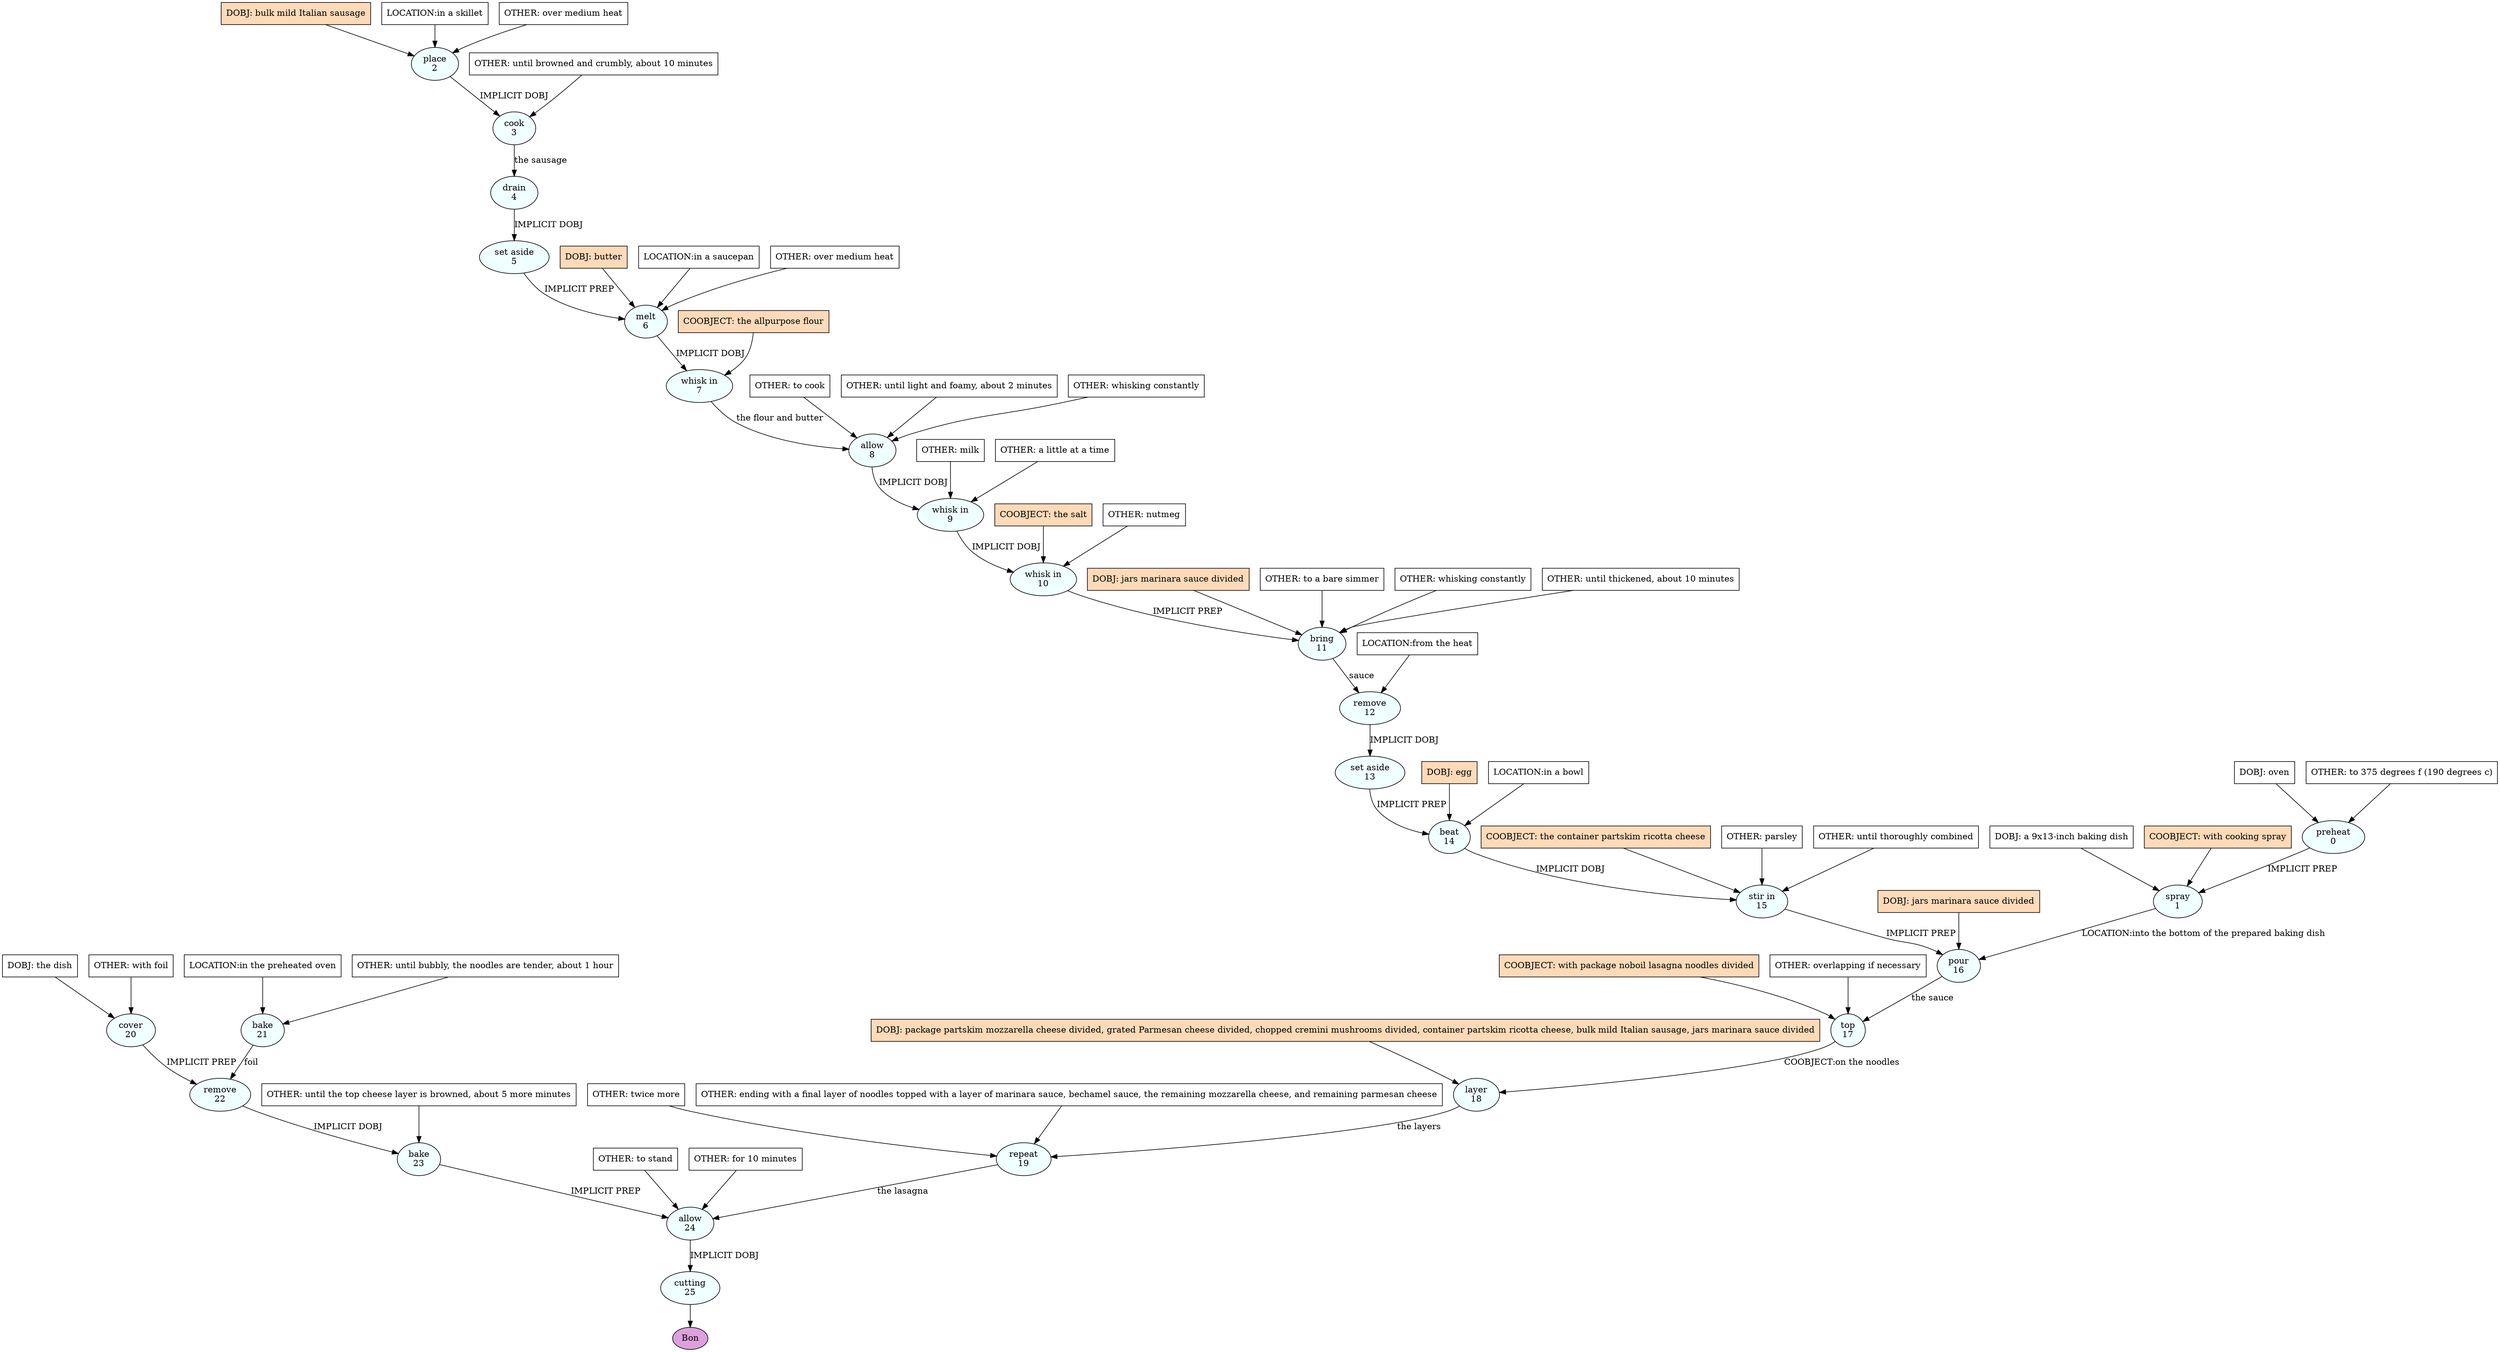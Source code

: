 digraph recipe {
E0[label="preheat
0", shape=oval, style=filled, fillcolor=azure]
E1[label="spray
1", shape=oval, style=filled, fillcolor=azure]
E2[label="place
2", shape=oval, style=filled, fillcolor=azure]
E3[label="cook
3", shape=oval, style=filled, fillcolor=azure]
E4[label="drain
4", shape=oval, style=filled, fillcolor=azure]
E5[label="set aside
5", shape=oval, style=filled, fillcolor=azure]
E6[label="melt
6", shape=oval, style=filled, fillcolor=azure]
E7[label="whisk in
7", shape=oval, style=filled, fillcolor=azure]
E8[label="allow
8", shape=oval, style=filled, fillcolor=azure]
E9[label="whisk in
9", shape=oval, style=filled, fillcolor=azure]
E10[label="whisk in
10", shape=oval, style=filled, fillcolor=azure]
E11[label="bring
11", shape=oval, style=filled, fillcolor=azure]
E12[label="remove
12", shape=oval, style=filled, fillcolor=azure]
E13[label="set aside
13", shape=oval, style=filled, fillcolor=azure]
E14[label="beat
14", shape=oval, style=filled, fillcolor=azure]
E15[label="stir in
15", shape=oval, style=filled, fillcolor=azure]
E16[label="pour
16", shape=oval, style=filled, fillcolor=azure]
E17[label="top
17", shape=oval, style=filled, fillcolor=azure]
E18[label="layer
18", shape=oval, style=filled, fillcolor=azure]
E19[label="repeat
19", shape=oval, style=filled, fillcolor=azure]
E20[label="cover
20", shape=oval, style=filled, fillcolor=azure]
E21[label="bake
21", shape=oval, style=filled, fillcolor=azure]
E22[label="remove
22", shape=oval, style=filled, fillcolor=azure]
E23[label="bake
23", shape=oval, style=filled, fillcolor=azure]
E24[label="allow
24", shape=oval, style=filled, fillcolor=azure]
E25[label="cutting
25", shape=oval, style=filled, fillcolor=azure]
D20[label="DOBJ: the dish", shape=box, style=filled, fillcolor=white]
D20 -> E20
O20_0[label="OTHER: with foil", shape=box, style=filled, fillcolor=white]
O20_0 -> E20
D0[label="DOBJ: oven", shape=box, style=filled, fillcolor=white]
D0 -> E0
O0_0[label="OTHER: to 375 degrees f (190 degrees c)", shape=box, style=filled, fillcolor=white]
O0_0 -> E0
D2[label="DOBJ: bulk mild Italian sausage", shape=box, style=filled, fillcolor=peachpuff]
D2 -> E2
P2_0[label="LOCATION:in a skillet", shape=box, style=filled, fillcolor=white]
P2_0 -> E2
O2_0[label="OTHER: over medium heat", shape=box, style=filled, fillcolor=white]
O2_0 -> E2
P21_0[label="LOCATION:in the preheated oven", shape=box, style=filled, fillcolor=white]
P21_0 -> E21
O21_0[label="OTHER: until bubbly, the noodles are tender, about 1 hour", shape=box, style=filled, fillcolor=white]
O21_0 -> E21
D1_0[label="DOBJ: a 9x13-inch baking dish", shape=box, style=filled, fillcolor=white]
D1_0 -> E1
E0 -> E1 [label="IMPLICIT PREP"]
P1_1_ing[label="COOBJECT: with cooking spray", shape=box, style=filled, fillcolor=peachpuff]
P1_1_ing -> E1
E2 -> E3 [label="IMPLICIT DOBJ"]
O3_0_0[label="OTHER: until browned and crumbly, about 10 minutes", shape=box, style=filled, fillcolor=white]
O3_0_0 -> E3
E3 -> E4 [label="the sausage"]
E4 -> E5 [label="IMPLICIT DOBJ"]
D6_ing[label="DOBJ: butter", shape=box, style=filled, fillcolor=peachpuff]
D6_ing -> E6
E5 -> E6 [label="IMPLICIT PREP"]
P6_1_0[label="LOCATION:in a saucepan", shape=box, style=filled, fillcolor=white]
P6_1_0 -> E6
O6_0_0[label="OTHER: over medium heat", shape=box, style=filled, fillcolor=white]
O6_0_0 -> E6
E6 -> E7 [label="IMPLICIT DOBJ"]
P7_0_ing[label="COOBJECT: the allpurpose flour", shape=box, style=filled, fillcolor=peachpuff]
P7_0_ing -> E7
E7 -> E8 [label="the flour and butter"]
O8_0_0[label="OTHER: to cook", shape=box, style=filled, fillcolor=white]
O8_0_0 -> E8
O8_1_0[label="OTHER: until light and foamy, about 2 minutes", shape=box, style=filled, fillcolor=white]
O8_1_0 -> E8
O8_2_0[label="OTHER: whisking constantly", shape=box, style=filled, fillcolor=white]
O8_2_0 -> E8
E8 -> E9 [label="IMPLICIT DOBJ"]
O9_0_0[label="OTHER: milk", shape=box, style=filled, fillcolor=white]
O9_0_0 -> E9
O9_1_0[label="OTHER: a little at a time", shape=box, style=filled, fillcolor=white]
O9_1_0 -> E9
E9 -> E10 [label="IMPLICIT DOBJ"]
P10_0_ing[label="COOBJECT: the salt", shape=box, style=filled, fillcolor=peachpuff]
P10_0_ing -> E10
O10_0_0[label="OTHER: nutmeg", shape=box, style=filled, fillcolor=white]
O10_0_0 -> E10
D11_ing[label="DOBJ: jars marinara sauce divided", shape=box, style=filled, fillcolor=peachpuff]
D11_ing -> E11
E10 -> E11 [label="IMPLICIT PREP"]
O11_0_0[label="OTHER: to a bare simmer", shape=box, style=filled, fillcolor=white]
O11_0_0 -> E11
O11_1_0[label="OTHER: whisking constantly", shape=box, style=filled, fillcolor=white]
O11_1_0 -> E11
O11_2_0[label="OTHER: until thickened, about 10 minutes", shape=box, style=filled, fillcolor=white]
O11_2_0 -> E11
E11 -> E12 [label="sauce"]
P12_0_0[label="LOCATION:from the heat", shape=box, style=filled, fillcolor=white]
P12_0_0 -> E12
E12 -> E13 [label="IMPLICIT DOBJ"]
D14_ing[label="DOBJ: egg", shape=box, style=filled, fillcolor=peachpuff]
D14_ing -> E14
E13 -> E14 [label="IMPLICIT PREP"]
P14_1_0[label="LOCATION:in a bowl", shape=box, style=filled, fillcolor=white]
P14_1_0 -> E14
E14 -> E15 [label="IMPLICIT DOBJ"]
P15_0_ing[label="COOBJECT: the container partskim ricotta cheese", shape=box, style=filled, fillcolor=peachpuff]
P15_0_ing -> E15
O15_0_0[label="OTHER: parsley", shape=box, style=filled, fillcolor=white]
O15_0_0 -> E15
O15_1_0[label="OTHER: until thoroughly combined", shape=box, style=filled, fillcolor=white]
O15_1_0 -> E15
D16_ing[label="DOBJ: jars marinara sauce divided", shape=box, style=filled, fillcolor=peachpuff]
D16_ing -> E16
E15 -> E16 [label="IMPLICIT PREP"]
E1 -> E16 [label="LOCATION:into the bottom of the prepared baking dish"]
E16 -> E17 [label="the sauce"]
P17_0_ing[label="COOBJECT: with package noboil lasagna noodles divided", shape=box, style=filled, fillcolor=peachpuff]
P17_0_ing -> E17
O17_0_0[label="OTHER: overlapping if necessary", shape=box, style=filled, fillcolor=white]
O17_0_0 -> E17
D18_ing[label="DOBJ: package partskim mozzarella cheese divided, grated Parmesan cheese divided, chopped cremini mushrooms divided, container partskim ricotta cheese, bulk mild Italian sausage, jars marinara sauce divided", shape=box, style=filled, fillcolor=peachpuff]
D18_ing -> E18
E17 -> E18 [label="COOBJECT:on the noodles"]
E18 -> E19 [label="the layers"]
O19_0_0[label="OTHER: twice more", shape=box, style=filled, fillcolor=white]
O19_0_0 -> E19
O19_1_0[label="OTHER: ending with a final layer of noodles topped with a layer of marinara sauce, bechamel sauce, the remaining mozzarella cheese, and remaining parmesan cheese", shape=box, style=filled, fillcolor=white]
O19_1_0 -> E19
E21 -> E22 [label="foil"]
E20 -> E22 [label="IMPLICIT PREP"]
E22 -> E23 [label="IMPLICIT DOBJ"]
O23_0_0[label="OTHER: until the top cheese layer is browned, about 5 more minutes", shape=box, style=filled, fillcolor=white]
O23_0_0 -> E23
E19 -> E24 [label="the lasagna"]
E23 -> E24 [label="IMPLICIT PREP"]
O24_0_0[label="OTHER: to stand", shape=box, style=filled, fillcolor=white]
O24_0_0 -> E24
O24_1_0[label="OTHER: for 10 minutes", shape=box, style=filled, fillcolor=white]
O24_1_0 -> E24
E24 -> E25 [label="IMPLICIT DOBJ"]
EOR[label="Bon", shape=oval, style=filled, fillcolor=plum]
E25 -> EOR
}

